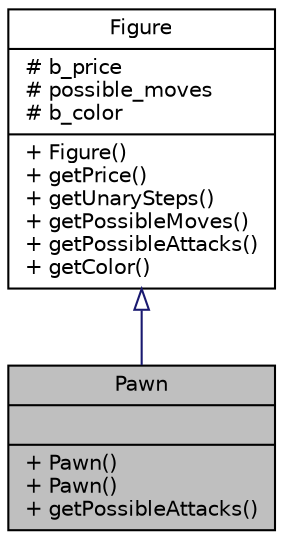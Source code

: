 digraph "Pawn"
{
 // INTERACTIVE_SVG=YES
 // LATEX_PDF_SIZE
  bgcolor="transparent";
  edge [fontname="Helvetica",fontsize="10",labelfontname="Helvetica",labelfontsize="10"];
  node [fontname="Helvetica",fontsize="10",shape=record];
  Node1 [label="{Pawn\n||+ Pawn()\l+ Pawn()\l+ getPossibleAttacks()\l}",height=0.2,width=0.4,color="black", fillcolor="grey75", style="filled", fontcolor="black",tooltip="Пешка."];
  Node2 -> Node1 [dir="back",color="midnightblue",fontsize="10",style="solid",arrowtail="onormal",fontname="Helvetica"];
  Node2 [label="{Figure\n|# b_price\l# possible_moves\l# b_color\l|+ Figure()\l+ getPrice()\l+ getUnarySteps()\l+ getPossibleMoves()\l+ getPossibleAttacks()\l+ getColor()\l}",height=0.2,width=0.4,color="black",URL="$classFigure.html",tooltip="Абстрактный класс фигуры."];
}
